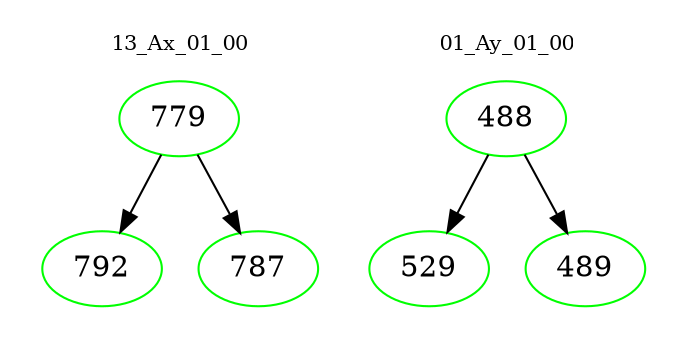 digraph{
subgraph cluster_0 {
color = white
label = "13_Ax_01_00";
fontsize=10;
T0_779 [label="779", color="green"]
T0_779 -> T0_792 [color="black"]
T0_792 [label="792", color="green"]
T0_779 -> T0_787 [color="black"]
T0_787 [label="787", color="green"]
}
subgraph cluster_1 {
color = white
label = "01_Ay_01_00";
fontsize=10;
T1_488 [label="488", color="green"]
T1_488 -> T1_529 [color="black"]
T1_529 [label="529", color="green"]
T1_488 -> T1_489 [color="black"]
T1_489 [label="489", color="green"]
}
}
